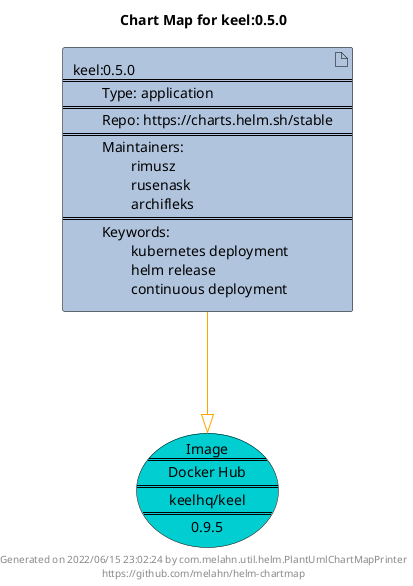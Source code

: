 @startuml
skinparam linetype ortho
skinparam backgroundColor white
skinparam usecaseBorderColor black
skinparam usecaseArrowColor LightSlateGray
skinparam artifactBorderColor black
skinparam artifactArrowColor LightSlateGray

title Chart Map for keel:0.5.0

'There is one referenced Helm Chart
artifact "keel:0.5.0\n====\n\tType: application\n====\n\tRepo: https://charts.helm.sh/stable\n====\n\tMaintainers: \n\t\trimusz\n\t\trusenask\n\t\tarchifleks\n====\n\tKeywords: \n\t\tkubernetes deployment\n\t\thelm release\n\t\tcontinuous deployment" as keel_0_5_0 #LightSteelBlue

'There is one referenced Docker Image
usecase "Image\n====\nDocker Hub\n====\nkeelhq/keel\n====\n0.9.5" as keelhq_keel_0_9_5 #DarkTurquoise

'Chart Dependencies
keel_0_5_0--[#orange]-|>keelhq_keel_0_9_5

center footer Generated on 2022/06/15 23:02:24 by com.melahn.util.helm.PlantUmlChartMapPrinter\nhttps://github.com/melahn/helm-chartmap
@enduml
